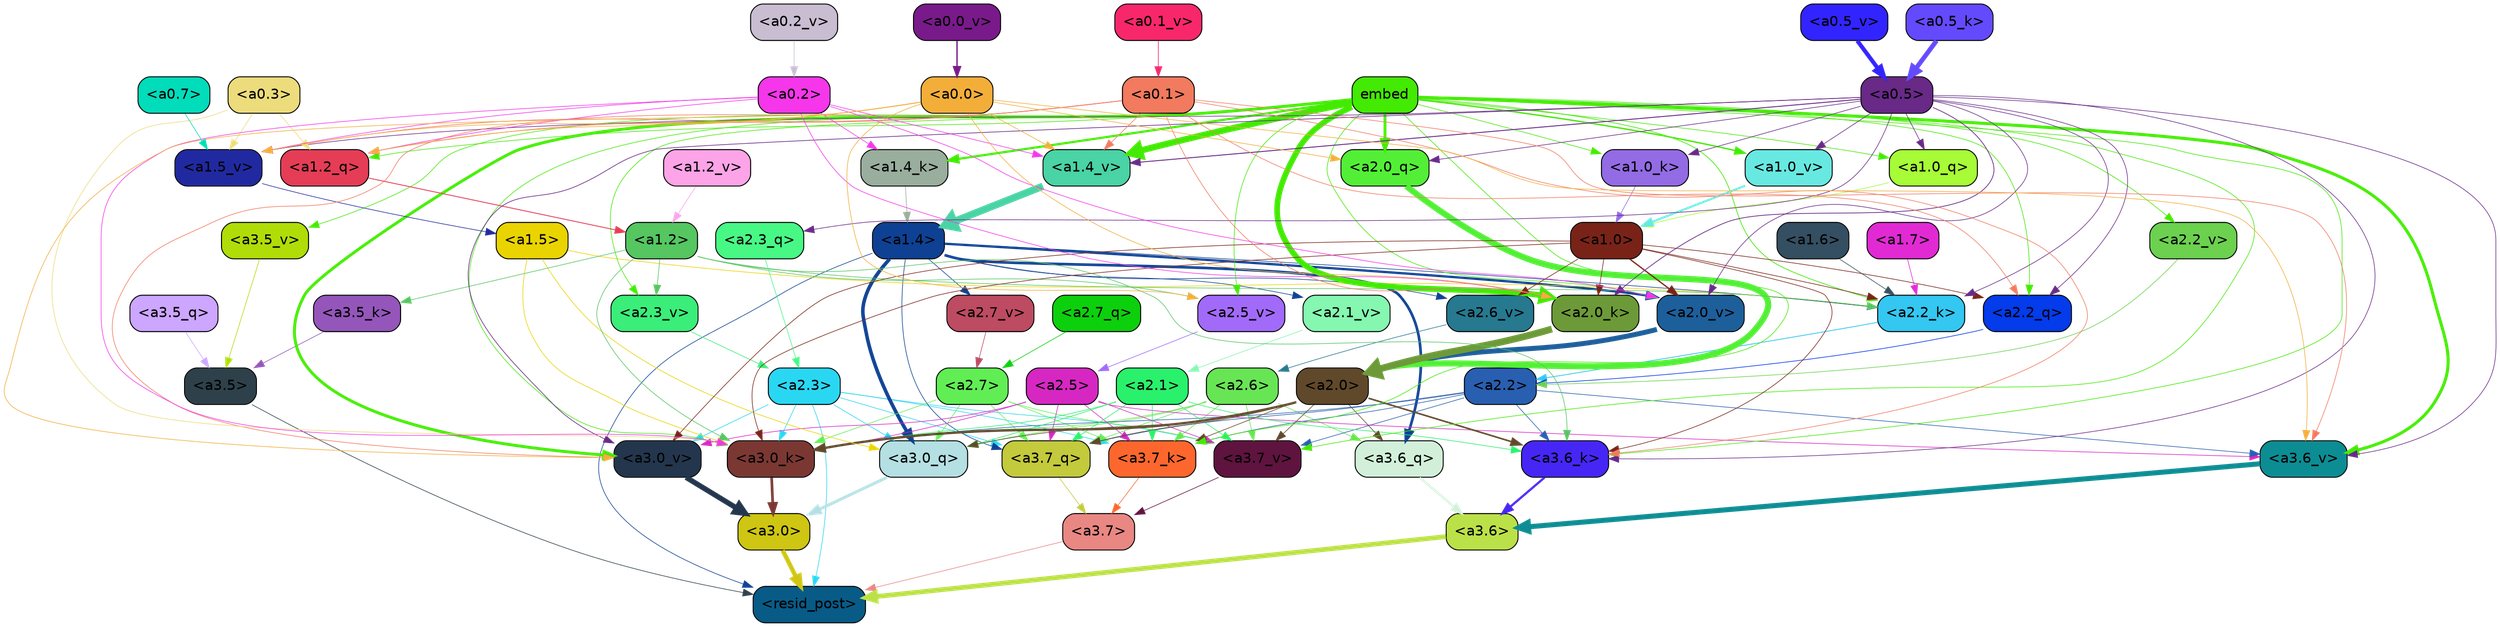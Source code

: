 strict digraph "" {
	graph [bgcolor=transparent,
		layout=dot,
		overlap=false,
		splines=true
	];
	"<a3.7>"	[color=black,
		fillcolor="#e98783",
		fontname=Helvetica,
		shape=box,
		style="filled, rounded"];
	"<resid_post>"	[color=black,
		fillcolor="#085b86",
		fontname=Helvetica,
		shape=box,
		style="filled, rounded"];
	"<a3.7>" -> "<resid_post>"	[color="#e98783",
		penwidth=0.6];
	"<a3.6>"	[color=black,
		fillcolor="#bbe148",
		fontname=Helvetica,
		shape=box,
		style="filled, rounded"];
	"<a3.6>" -> "<resid_post>"	[color="#bbe148",
		penwidth=4.6696330308914185];
	"<a3.5>"	[color=black,
		fillcolor="#2e414a",
		fontname=Helvetica,
		shape=box,
		style="filled, rounded"];
	"<a3.5>" -> "<resid_post>"	[color="#2e414a",
		penwidth=0.6];
	"<a3.0>"	[color=black,
		fillcolor="#cec612",
		fontname=Helvetica,
		shape=box,
		style="filled, rounded"];
	"<a3.0>" -> "<resid_post>"	[color="#cec612",
		penwidth=4.282557368278503];
	"<a2.3>"	[color=black,
		fillcolor="#2ad7f2",
		fontname=Helvetica,
		shape=box,
		style="filled, rounded"];
	"<a2.3>" -> "<resid_post>"	[color="#2ad7f2",
		penwidth=0.6];
	"<a3.7_q>"	[color=black,
		fillcolor="#c3ca3c",
		fontname=Helvetica,
		shape=box,
		style="filled, rounded"];
	"<a2.3>" -> "<a3.7_q>"	[color="#2ad7f2",
		penwidth=0.6];
	"<a3.0_q>"	[color=black,
		fillcolor="#b4dfe3",
		fontname=Helvetica,
		shape=box,
		style="filled, rounded"];
	"<a2.3>" -> "<a3.0_q>"	[color="#2ad7f2",
		penwidth=0.6];
	"<a3.7_k>"	[color=black,
		fillcolor="#fd672d",
		fontname=Helvetica,
		shape=box,
		style="filled, rounded"];
	"<a2.3>" -> "<a3.7_k>"	[color="#2ad7f2",
		penwidth=0.6];
	"<a3.0_k>"	[color=black,
		fillcolor="#7b3833",
		fontname=Helvetica,
		shape=box,
		style="filled, rounded"];
	"<a2.3>" -> "<a3.0_k>"	[color="#2ad7f2",
		penwidth=0.6];
	"<a3.7_v>"	[color=black,
		fillcolor="#5f133f",
		fontname=Helvetica,
		shape=box,
		style="filled, rounded"];
	"<a2.3>" -> "<a3.7_v>"	[color="#2ad7f2",
		penwidth=0.6];
	"<a3.0_v>"	[color=black,
		fillcolor="#23364d",
		fontname=Helvetica,
		shape=box,
		style="filled, rounded"];
	"<a2.3>" -> "<a3.0_v>"	[color="#2ad7f2",
		penwidth=0.6];
	"<a1.4>"	[color=black,
		fillcolor="#0e4193",
		fontname=Helvetica,
		shape=box,
		style="filled, rounded"];
	"<a1.4>" -> "<resid_post>"	[color="#0e4193",
		penwidth=0.6];
	"<a1.4>" -> "<a3.7_q>"	[color="#0e4193",
		penwidth=0.6];
	"<a3.6_q>"	[color=black,
		fillcolor="#d2f0d9",
		fontname=Helvetica,
		shape=box,
		style="filled, rounded"];
	"<a1.4>" -> "<a3.6_q>"	[color="#0e4193",
		penwidth=2.6073555648326874];
	"<a1.4>" -> "<a3.0_q>"	[color="#0e4193",
		penwidth=3.4971605762839317];
	"<a2.2_k>"	[color=black,
		fillcolor="#33c7f1",
		fontname=Helvetica,
		shape=box,
		style="filled, rounded"];
	"<a1.4>" -> "<a2.2_k>"	[color="#0e4193",
		penwidth=0.6];
	"<a2.7_v>"	[color=black,
		fillcolor="#bd4b61",
		fontname=Helvetica,
		shape=box,
		style="filled, rounded"];
	"<a1.4>" -> "<a2.7_v>"	[color="#0e4193",
		penwidth=0.6];
	"<a2.6_v>"	[color=black,
		fillcolor="#26798f",
		fontname=Helvetica,
		shape=box,
		style="filled, rounded"];
	"<a1.4>" -> "<a2.6_v>"	[color="#0e4193",
		penwidth=0.6];
	"<a2.1_v>"	[color=black,
		fillcolor="#85f7b0",
		fontname=Helvetica,
		shape=box,
		style="filled, rounded"];
	"<a1.4>" -> "<a2.1_v>"	[color="#0e4193",
		penwidth=0.6];
	"<a2.0_v>"	[color=black,
		fillcolor="#1d5f9b",
		fontname=Helvetica,
		shape=box,
		style="filled, rounded"];
	"<a1.4>" -> "<a2.0_v>"	[color="#0e4193",
		penwidth=2.268670678138733];
	"<a3.7_q>" -> "<a3.7>"	[color="#c3ca3c",
		penwidth=0.6];
	"<a3.6_q>" -> "<a3.6>"	[color="#d2f0d9",
		penwidth=2.03758105635643];
	"<a3.5_q>"	[color=black,
		fillcolor="#cca6ff",
		fontname=Helvetica,
		shape=box,
		style="filled, rounded"];
	"<a3.5_q>" -> "<a3.5>"	[color="#cca6ff",
		penwidth=0.6];
	"<a3.0_q>" -> "<a3.0>"	[color="#b4dfe3",
		penwidth=2.8638100624084473];
	"<a3.7_k>" -> "<a3.7>"	[color="#fd672d",
		penwidth=0.6];
	"<a3.6_k>"	[color=black,
		fillcolor="#4626f5",
		fontname=Helvetica,
		shape=box,
		style="filled, rounded"];
	"<a3.6_k>" -> "<a3.6>"	[color="#4626f5",
		penwidth=2.174198240041733];
	"<a3.5_k>"	[color=black,
		fillcolor="#9456ba",
		fontname=Helvetica,
		shape=box,
		style="filled, rounded"];
	"<a3.5_k>" -> "<a3.5>"	[color="#9456ba",
		penwidth=0.6];
	"<a3.0_k>" -> "<a3.0>"	[color="#7b3833",
		penwidth=2.6274144649505615];
	"<a3.7_v>" -> "<a3.7>"	[color="#5f133f",
		penwidth=0.6];
	"<a3.6_v>"	[color=black,
		fillcolor="#0c8d93",
		fontname=Helvetica,
		shape=box,
		style="filled, rounded"];
	"<a3.6_v>" -> "<a3.6>"	[color="#0c8d93",
		penwidth=5.002329230308533];
	"<a3.5_v>"	[color=black,
		fillcolor="#b0dd08",
		fontname=Helvetica,
		shape=box,
		style="filled, rounded"];
	"<a3.5_v>" -> "<a3.5>"	[color="#b0dd08",
		penwidth=0.6];
	"<a3.0_v>" -> "<a3.0>"	[color="#23364d",
		penwidth=5.188832879066467];
	"<a2.7>"	[color=black,
		fillcolor="#61ee55",
		fontname=Helvetica,
		shape=box,
		style="filled, rounded"];
	"<a2.7>" -> "<a3.7_q>"	[color="#61ee55",
		penwidth=0.6];
	"<a2.7>" -> "<a3.0_q>"	[color="#61ee55",
		penwidth=0.6];
	"<a2.7>" -> "<a3.7_k>"	[color="#61ee55",
		penwidth=0.6];
	"<a2.7>" -> "<a3.0_k>"	[color="#61ee55",
		penwidth=0.6];
	"<a2.7>" -> "<a3.7_v>"	[color="#61ee55",
		penwidth=0.6];
	"<a2.6>"	[color=black,
		fillcolor="#68e554",
		fontname=Helvetica,
		shape=box,
		style="filled, rounded"];
	"<a2.6>" -> "<a3.7_q>"	[color="#68e554",
		penwidth=0.6];
	"<a2.6>" -> "<a3.6_q>"	[color="#68e554",
		penwidth=0.6];
	"<a2.6>" -> "<a3.0_q>"	[color="#68e554",
		penwidth=0.6];
	"<a2.6>" -> "<a3.7_k>"	[color="#68e554",
		penwidth=0.6];
	"<a2.6>" -> "<a3.0_k>"	[color="#68e554",
		penwidth=0.6];
	"<a2.6>" -> "<a3.7_v>"	[color="#68e554",
		penwidth=0.6];
	"<a2.5>"	[color=black,
		fillcolor="#d727c3",
		fontname=Helvetica,
		shape=box,
		style="filled, rounded"];
	"<a2.5>" -> "<a3.7_q>"	[color="#d727c3",
		penwidth=0.6];
	"<a2.5>" -> "<a3.7_k>"	[color="#d727c3",
		penwidth=0.6];
	"<a2.5>" -> "<a3.0_k>"	[color="#d727c3",
		penwidth=0.6];
	"<a2.5>" -> "<a3.7_v>"	[color="#d727c3",
		penwidth=0.6];
	"<a2.5>" -> "<a3.6_v>"	[color="#d727c3",
		penwidth=0.6];
	"<a2.5>" -> "<a3.0_v>"	[color="#d727c3",
		penwidth=0.6];
	"<a2.2>"	[color=black,
		fillcolor="#295fb1",
		fontname=Helvetica,
		shape=box,
		style="filled, rounded"];
	"<a2.2>" -> "<a3.7_q>"	[color="#295fb1",
		penwidth=0.6];
	"<a2.2>" -> "<a3.7_k>"	[color="#295fb1",
		penwidth=0.6];
	"<a2.2>" -> "<a3.6_k>"	[color="#295fb1",
		penwidth=0.6];
	"<a2.2>" -> "<a3.0_k>"	[color="#295fb1",
		penwidth=0.6];
	"<a2.2>" -> "<a3.7_v>"	[color="#295fb1",
		penwidth=0.6];
	"<a2.2>" -> "<a3.6_v>"	[color="#295fb1",
		penwidth=0.6];
	"<a2.1>"	[color=black,
		fillcolor="#29f16b",
		fontname=Helvetica,
		shape=box,
		style="filled, rounded"];
	"<a2.1>" -> "<a3.7_q>"	[color="#29f16b",
		penwidth=0.6];
	"<a2.1>" -> "<a3.0_q>"	[color="#29f16b",
		penwidth=0.6];
	"<a2.1>" -> "<a3.7_k>"	[color="#29f16b",
		penwidth=0.6];
	"<a2.1>" -> "<a3.6_k>"	[color="#29f16b",
		penwidth=0.6];
	"<a2.1>" -> "<a3.0_k>"	[color="#29f16b",
		penwidth=0.6];
	"<a2.1>" -> "<a3.7_v>"	[color="#29f16b",
		penwidth=0.6];
	"<a2.0>"	[color=black,
		fillcolor="#60492a",
		fontname=Helvetica,
		shape=box,
		style="filled, rounded"];
	"<a2.0>" -> "<a3.7_q>"	[color="#60492a",
		penwidth=0.6];
	"<a2.0>" -> "<a3.6_q>"	[color="#60492a",
		penwidth=0.6];
	"<a2.0>" -> "<a3.0_q>"	[color="#60492a",
		penwidth=0.6];
	"<a2.0>" -> "<a3.7_k>"	[color="#60492a",
		penwidth=0.6];
	"<a2.0>" -> "<a3.6_k>"	[color="#60492a",
		penwidth=1.5568191409111023];
	"<a2.0>" -> "<a3.0_k>"	[color="#60492a",
		penwidth=2.270527422428131];
	"<a2.0>" -> "<a3.7_v>"	[color="#60492a",
		penwidth=0.6];
	"<a1.5>"	[color=black,
		fillcolor="#ead400",
		fontname=Helvetica,
		shape=box,
		style="filled, rounded"];
	"<a1.5>" -> "<a3.0_q>"	[color="#ead400",
		penwidth=0.6];
	"<a1.5>" -> "<a3.0_k>"	[color="#ead400",
		penwidth=0.6];
	"<a1.5>" -> "<a2.2_k>"	[color="#ead400",
		penwidth=0.6];
	embed	[color=black,
		fillcolor="#43ea03",
		fontname=Helvetica,
		shape=box,
		style="filled, rounded"];
	embed -> "<a3.7_k>"	[color="#43ea03",
		penwidth=0.6];
	embed -> "<a3.6_k>"	[color="#43ea03",
		penwidth=0.6];
	embed -> "<a3.0_k>"	[color="#43ea03",
		penwidth=0.6];
	embed -> "<a3.7_v>"	[color="#43ea03",
		penwidth=0.6];
	embed -> "<a3.6_v>"	[color="#43ea03",
		penwidth=2.9588699340820312];
	embed -> "<a3.5_v>"	[color="#43ea03",
		penwidth=0.6];
	embed -> "<a3.0_v>"	[color="#43ea03",
		penwidth=2.8686431646347046];
	"<a2.2_q>"	[color=black,
		fillcolor="#043bea",
		fontname=Helvetica,
		shape=box,
		style="filled, rounded"];
	embed -> "<a2.2_q>"	[color="#43ea03",
		penwidth=0.6];
	"<a2.0_q>"	[color=black,
		fillcolor="#53ef36",
		fontname=Helvetica,
		shape=box,
		style="filled, rounded"];
	embed -> "<a2.0_q>"	[color="#43ea03",
		penwidth=2.7617180347442627];
	embed -> "<a2.2_k>"	[color="#43ea03",
		penwidth=0.67606520652771];
	"<a2.0_k>"	[color=black,
		fillcolor="#6d9a38",
		fontname=Helvetica,
		shape=box,
		style="filled, rounded"];
	embed -> "<a2.0_k>"	[color="#43ea03",
		penwidth=5.615107178688049];
	"<a2.5_v>"	[color=black,
		fillcolor="#a26af9",
		fontname=Helvetica,
		shape=box,
		style="filled, rounded"];
	embed -> "<a2.5_v>"	[color="#43ea03",
		penwidth=0.6];
	"<a2.3_v>"	[color=black,
		fillcolor="#3aee79",
		fontname=Helvetica,
		shape=box,
		style="filled, rounded"];
	embed -> "<a2.3_v>"	[color="#43ea03",
		penwidth=0.6];
	"<a2.2_v>"	[color=black,
		fillcolor="#6bd14f",
		fontname=Helvetica,
		shape=box,
		style="filled, rounded"];
	embed -> "<a2.2_v>"	[color="#43ea03",
		penwidth=0.6];
	embed -> "<a2.0_v>"	[color="#43ea03",
		penwidth=0.6];
	"<a1.2_q>"	[color=black,
		fillcolor="#e53d56",
		fontname=Helvetica,
		shape=box,
		style="filled, rounded"];
	embed -> "<a1.2_q>"	[color="#43ea03",
		penwidth=0.6];
	"<a1.0_q>"	[color=black,
		fillcolor="#a7fb37",
		fontname=Helvetica,
		shape=box,
		style="filled, rounded"];
	embed -> "<a1.0_q>"	[color="#43ea03",
		penwidth=0.6];
	"<a1.4_k>"	[color=black,
		fillcolor="#99ae9d",
		fontname=Helvetica,
		shape=box,
		style="filled, rounded"];
	embed -> "<a1.4_k>"	[color="#43ea03",
		penwidth=2.1468217372894287];
	"<a1.0_k>"	[color=black,
		fillcolor="#936be4",
		fontname=Helvetica,
		shape=box,
		style="filled, rounded"];
	embed -> "<a1.0_k>"	[color="#43ea03",
		penwidth=0.6];
	"<a1.4_v>"	[color=black,
		fillcolor="#4ad3a4",
		fontname=Helvetica,
		shape=box,
		style="filled, rounded"];
	embed -> "<a1.4_v>"	[color="#43ea03",
		penwidth=6.189999580383301];
	"<a1.0_v>"	[color=black,
		fillcolor="#67e9e1",
		fontname=Helvetica,
		shape=box,
		style="filled, rounded"];
	embed -> "<a1.0_v>"	[color="#43ea03",
		penwidth=1.3123979568481445];
	"<a1.2>"	[color=black,
		fillcolor="#55c660",
		fontname=Helvetica,
		shape=box,
		style="filled, rounded"];
	"<a1.2>" -> "<a3.6_k>"	[color="#55c660",
		penwidth=0.6];
	"<a1.2>" -> "<a3.5_k>"	[color="#55c660",
		penwidth=0.6];
	"<a1.2>" -> "<a3.0_k>"	[color="#55c660",
		penwidth=0.6];
	"<a1.2>" -> "<a2.2_k>"	[color="#55c660",
		penwidth=0.6];
	"<a1.2>" -> "<a2.5_v>"	[color="#55c660",
		penwidth=0.6];
	"<a1.2>" -> "<a2.3_v>"	[color="#55c660",
		penwidth=0.6];
	"<a1.0>"	[color=black,
		fillcolor="#792318",
		fontname=Helvetica,
		shape=box,
		style="filled, rounded"];
	"<a1.0>" -> "<a3.6_k>"	[color="#792318",
		penwidth=0.6];
	"<a1.0>" -> "<a3.0_k>"	[color="#792318",
		penwidth=0.6];
	"<a1.0>" -> "<a3.0_v>"	[color="#792318",
		penwidth=0.6];
	"<a1.0>" -> "<a2.2_q>"	[color="#792318",
		penwidth=0.6];
	"<a1.0>" -> "<a2.2_k>"	[color="#792318",
		penwidth=0.6];
	"<a1.0>" -> "<a2.0_k>"	[color="#792318",
		penwidth=0.6];
	"<a1.0>" -> "<a2.6_v>"	[color="#792318",
		penwidth=0.6];
	"<a1.0>" -> "<a2.0_v>"	[color="#792318",
		penwidth=1.27996826171875];
	"<a0.5>"	[color=black,
		fillcolor="#682987",
		fontname=Helvetica,
		shape=box,
		style="filled, rounded"];
	"<a0.5>" -> "<a3.6_k>"	[color="#682987",
		penwidth=0.6];
	"<a0.5>" -> "<a3.6_v>"	[color="#682987",
		penwidth=0.6];
	"<a0.5>" -> "<a3.0_v>"	[color="#682987",
		penwidth=0.6421224474906921];
	"<a2.3_q>"	[color=black,
		fillcolor="#48f885",
		fontname=Helvetica,
		shape=box,
		style="filled, rounded"];
	"<a0.5>" -> "<a2.3_q>"	[color="#682987",
		penwidth=0.6];
	"<a0.5>" -> "<a2.2_q>"	[color="#682987",
		penwidth=0.6];
	"<a0.5>" -> "<a2.0_q>"	[color="#682987",
		penwidth=0.6];
	"<a0.5>" -> "<a2.2_k>"	[color="#682987",
		penwidth=0.6];
	"<a0.5>" -> "<a2.0_k>"	[color="#682987",
		penwidth=0.7151575088500977];
	"<a0.5>" -> "<a2.0_v>"	[color="#682987",
		penwidth=0.6];
	"<a0.5>" -> "<a1.0_q>"	[color="#682987",
		penwidth=0.6];
	"<a0.5>" -> "<a1.0_k>"	[color="#682987",
		penwidth=0.6];
	"<a1.5_v>"	[color=black,
		fillcolor="#2129a0",
		fontname=Helvetica,
		shape=box,
		style="filled, rounded"];
	"<a0.5>" -> "<a1.5_v>"	[color="#682987",
		penwidth=0.6];
	"<a0.5>" -> "<a1.4_v>"	[color="#682987",
		penwidth=0.8927993774414062];
	"<a0.5>" -> "<a1.0_v>"	[color="#682987",
		penwidth=0.6];
	"<a0.1>"	[color=black,
		fillcolor="#f27a5e",
		fontname=Helvetica,
		shape=box,
		style="filled, rounded"];
	"<a0.1>" -> "<a3.6_k>"	[color="#f27a5e",
		penwidth=0.6];
	"<a0.1>" -> "<a3.6_v>"	[color="#f27a5e",
		penwidth=0.6];
	"<a0.1>" -> "<a3.0_v>"	[color="#f27a5e",
		penwidth=0.6];
	"<a0.1>" -> "<a2.2_q>"	[color="#f27a5e",
		penwidth=0.6];
	"<a0.1>" -> "<a2.0_k>"	[color="#f27a5e",
		penwidth=0.6];
	"<a0.1>" -> "<a1.2_q>"	[color="#f27a5e",
		penwidth=0.6];
	"<a0.1>" -> "<a1.5_v>"	[color="#f27a5e",
		penwidth=0.6];
	"<a0.1>" -> "<a1.4_v>"	[color="#f27a5e",
		penwidth=0.6];
	"<a0.3>"	[color=black,
		fillcolor="#eddc7b",
		fontname=Helvetica,
		shape=box,
		style="filled, rounded"];
	"<a0.3>" -> "<a3.0_k>"	[color="#eddc7b",
		penwidth=0.6];
	"<a0.3>" -> "<a1.2_q>"	[color="#eddc7b",
		penwidth=0.6];
	"<a0.3>" -> "<a1.5_v>"	[color="#eddc7b",
		penwidth=0.6];
	"<a0.2>"	[color=black,
		fillcolor="#f536eb",
		fontname=Helvetica,
		shape=box,
		style="filled, rounded"];
	"<a0.2>" -> "<a3.0_k>"	[color="#f536eb",
		penwidth=0.6];
	"<a0.2>" -> "<a2.0_k>"	[color="#f536eb",
		penwidth=0.6];
	"<a0.2>" -> "<a2.0_v>"	[color="#f536eb",
		penwidth=0.6];
	"<a0.2>" -> "<a1.2_q>"	[color="#f536eb",
		penwidth=0.6];
	"<a0.2>" -> "<a1.4_k>"	[color="#f536eb",
		penwidth=0.6];
	"<a0.2>" -> "<a1.5_v>"	[color="#f536eb",
		penwidth=0.6];
	"<a0.2>" -> "<a1.4_v>"	[color="#f536eb",
		penwidth=0.6];
	"<a0.0>"	[color=black,
		fillcolor="#f3ae3a",
		fontname=Helvetica,
		shape=box,
		style="filled, rounded"];
	"<a0.0>" -> "<a3.6_v>"	[color="#f3ae3a",
		penwidth=0.6];
	"<a0.0>" -> "<a3.0_v>"	[color="#f3ae3a",
		penwidth=0.6];
	"<a0.0>" -> "<a2.0_q>"	[color="#f3ae3a",
		penwidth=0.6];
	"<a0.0>" -> "<a2.0_k>"	[color="#f3ae3a",
		penwidth=0.6];
	"<a0.0>" -> "<a2.5_v>"	[color="#f3ae3a",
		penwidth=0.6];
	"<a0.0>" -> "<a1.2_q>"	[color="#f3ae3a",
		penwidth=0.6];
	"<a0.0>" -> "<a1.5_v>"	[color="#f3ae3a",
		penwidth=0.6];
	"<a0.0>" -> "<a1.4_v>"	[color="#f3ae3a",
		penwidth=0.6];
	"<a2.7_q>"	[color=black,
		fillcolor="#0dd00d",
		fontname=Helvetica,
		shape=box,
		style="filled, rounded"];
	"<a2.7_q>" -> "<a2.7>"	[color="#0dd00d",
		penwidth=0.6];
	"<a2.3_q>" -> "<a2.3>"	[color="#48f885",
		penwidth=0.6];
	"<a2.2_q>" -> "<a2.2>"	[color="#043bea",
		penwidth=0.6340763568878174];
	"<a2.0_q>" -> "<a2.0>"	[color="#53ef36",
		penwidth=6.0160088539123535];
	"<a2.2_k>" -> "<a2.2>"	[color="#33c7f1",
		penwidth=0.7764816284179688];
	"<a2.0_k>" -> "<a2.0>"	[color="#6d9a38",
		penwidth=6.773025274276733];
	"<a2.7_v>" -> "<a2.7>"	[color="#bd4b61",
		penwidth=0.6];
	"<a2.6_v>" -> "<a2.6>"	[color="#26798f",
		penwidth=0.6];
	"<a2.5_v>" -> "<a2.5>"	[color="#a26af9",
		penwidth=0.6];
	"<a2.3_v>" -> "<a2.3>"	[color="#3aee79",
		penwidth=0.6];
	"<a2.2_v>" -> "<a2.2>"	[color="#6bd14f",
		penwidth=0.6];
	"<a2.1_v>" -> "<a2.1>"	[color="#85f7b0",
		penwidth=0.6];
	"<a2.0_v>" -> "<a2.0>"	[color="#1d5f9b",
		penwidth=4.906715989112854];
	"<a1.7>"	[color=black,
		fillcolor="#e12ad4",
		fontname=Helvetica,
		shape=box,
		style="filled, rounded"];
	"<a1.7>" -> "<a2.2_k>"	[color="#e12ad4",
		penwidth=0.6];
	"<a1.6>"	[color=black,
		fillcolor="#344f61",
		fontname=Helvetica,
		shape=box,
		style="filled, rounded"];
	"<a1.6>" -> "<a2.2_k>"	[color="#344f61",
		penwidth=0.6];
	"<a1.2_q>" -> "<a1.2>"	[color="#e53d56",
		penwidth=0.836545467376709];
	"<a1.0_q>" -> "<a1.0>"	[color="#a7fb37",
		penwidth=0.6];
	"<a1.4_k>" -> "<a1.4>"	[color="#99ae9d",
		penwidth=0.6];
	"<a1.0_k>" -> "<a1.0>"	[color="#936be4",
		penwidth=0.6];
	"<a1.5_v>" -> "<a1.5>"	[color="#2129a0",
		penwidth=0.6];
	"<a1.4_v>" -> "<a1.4>"	[color="#4ad3a4",
		penwidth=7.093163728713989];
	"<a1.2_v>"	[color=black,
		fillcolor="#fca4e7",
		fontname=Helvetica,
		shape=box,
		style="filled, rounded"];
	"<a1.2_v>" -> "<a1.2>"	[color="#fca4e7",
		penwidth=0.6];
	"<a1.0_v>" -> "<a1.0>"	[color="#67e9e1",
		penwidth=1.9666723012924194];
	"<a0.7>"	[color=black,
		fillcolor="#01dcba",
		fontname=Helvetica,
		shape=box,
		style="filled, rounded"];
	"<a0.7>" -> "<a1.5_v>"	[color="#01dcba",
		penwidth=0.6];
	"<a0.5_k>"	[color=black,
		fillcolor="#634afd",
		fontname=Helvetica,
		shape=box,
		style="filled, rounded"];
	"<a0.5_k>" -> "<a0.5>"	[color="#634afd",
		penwidth=4.577519536018372];
	"<a0.5_v>"	[color=black,
		fillcolor="#3224fe",
		fontname=Helvetica,
		shape=box,
		style="filled, rounded"];
	"<a0.5_v>" -> "<a0.5>"	[color="#3224fe",
		penwidth=4.062177300453186];
	"<a0.2_v>"	[color=black,
		fillcolor="#c8bdd1",
		fontname=Helvetica,
		shape=box,
		style="filled, rounded"];
	"<a0.2_v>" -> "<a0.2>"	[color="#c8bdd1",
		penwidth=0.6];
	"<a0.1_v>"	[color=black,
		fillcolor="#f8276c",
		fontname=Helvetica,
		shape=box,
		style="filled, rounded"];
	"<a0.1_v>" -> "<a0.1>"	[color="#f8276c",
		penwidth=0.654442310333252];
	"<a0.0_v>"	[color=black,
		fillcolor="#791a8a",
		fontname=Helvetica,
		shape=box,
		style="filled, rounded"];
	"<a0.0_v>" -> "<a0.0>"	[color="#791a8a",
		penwidth=1.307939052581787];
}
